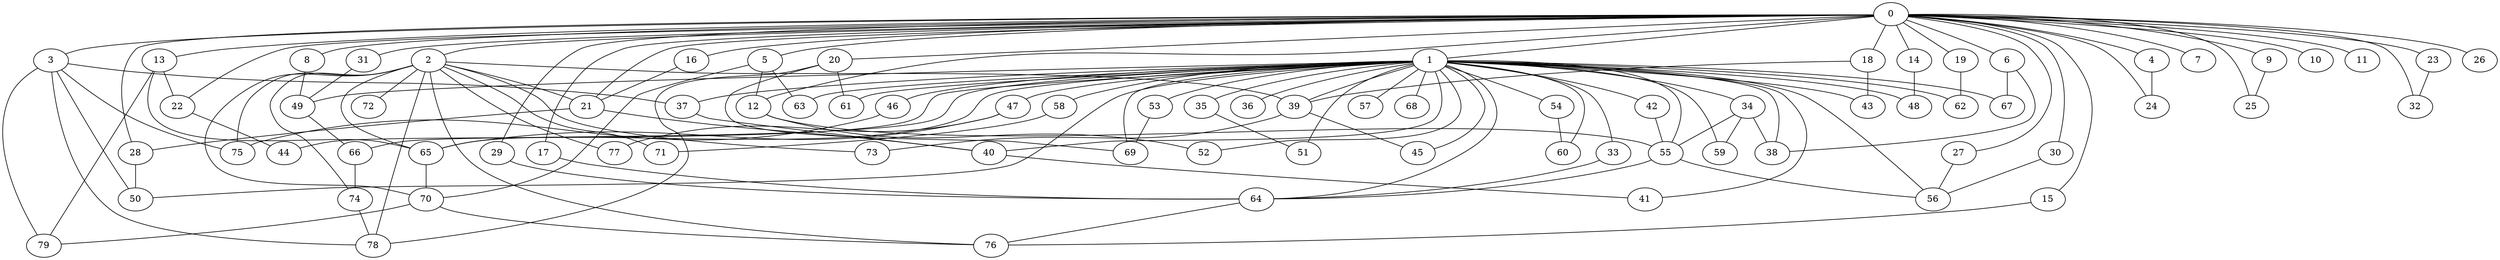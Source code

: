 
graph graphname {
    0 -- 1
0 -- 2
0 -- 3
0 -- 4
0 -- 5
0 -- 6
0 -- 7
0 -- 8
0 -- 9
0 -- 10
0 -- 11
0 -- 12
0 -- 13
0 -- 14
0 -- 15
0 -- 16
0 -- 17
0 -- 18
0 -- 19
0 -- 20
0 -- 21
0 -- 22
0 -- 23
0 -- 24
0 -- 25
0 -- 26
0 -- 27
0 -- 28
0 -- 29
0 -- 30
0 -- 31
0 -- 32
1 -- 33
1 -- 34
1 -- 35
1 -- 36
1 -- 37
1 -- 38
1 -- 39
1 -- 40
1 -- 41
1 -- 42
1 -- 43
1 -- 44
1 -- 45
1 -- 46
1 -- 47
1 -- 48
1 -- 49
1 -- 50
1 -- 51
1 -- 52
1 -- 53
1 -- 54
1 -- 55
1 -- 56
1 -- 57
1 -- 58
1 -- 59
1 -- 60
1 -- 61
1 -- 62
1 -- 63
1 -- 64
1 -- 65
1 -- 66
1 -- 67
1 -- 68
1 -- 69
2 -- 70
2 -- 71
2 -- 72
2 -- 73
2 -- 74
2 -- 75
2 -- 76
2 -- 77
2 -- 78
2 -- 39
2 -- 65
2 -- 21
3 -- 78
3 -- 79
3 -- 75
3 -- 50
3 -- 37
4 -- 24
5 -- 12
5 -- 70
5 -- 63
6 -- 38
6 -- 67
8 -- 49
9 -- 25
12 -- 55
12 -- 52
13 -- 22
13 -- 79
13 -- 65
14 -- 48
15 -- 76
16 -- 21
17 -- 64
18 -- 43
18 -- 39
19 -- 62
20 -- 69
20 -- 61
20 -- 78
21 -- 28
21 -- 40
22 -- 44
23 -- 32
27 -- 56
28 -- 50
29 -- 64
30 -- 56
31 -- 49
33 -- 64
34 -- 38
34 -- 55
34 -- 59
35 -- 51
37 -- 40
39 -- 45
39 -- 73
40 -- 41
42 -- 55
46 -- 75
47 -- 77
47 -- 65
49 -- 66
53 -- 69
54 -- 60
55 -- 56
55 -- 64
58 -- 71
64 -- 76
65 -- 70
66 -- 74
70 -- 79
70 -- 76
74 -- 78

}
